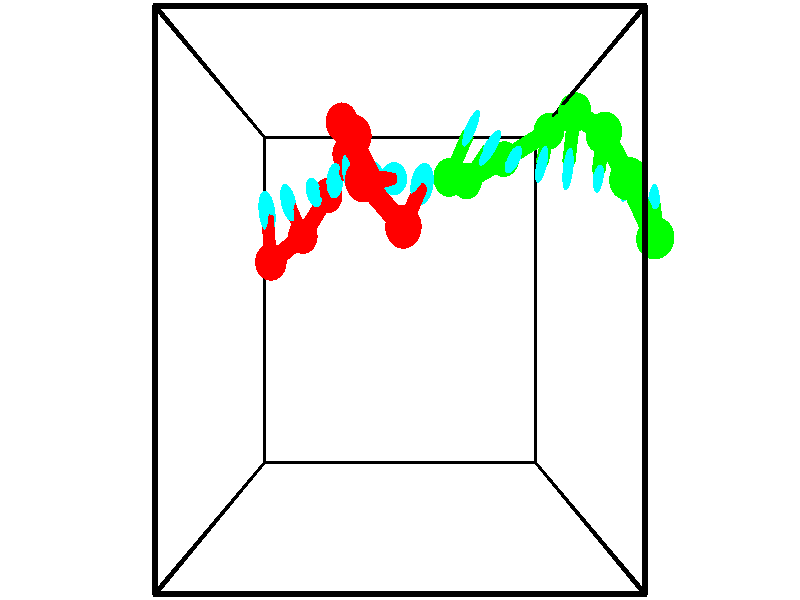 // switches for output
#declare DRAW_BASES = 1; // possible values are 0, 1; only relevant for DNA ribbons
#declare DRAW_BASES_TYPE = 3; // possible values are 1, 2, 3; only relevant for DNA ribbons
#declare DRAW_FOG = 0; // set to 1 to enable fog

#include "colors.inc"

#include "transforms.inc"
background { rgb <1, 1, 1>}

#default {
   normal{
       ripples 0.25
       frequency 0.20
       turbulence 0.2
       lambda 5
   }
	finish {
		phong 0.1
		phong_size 40.
	}
}

// original window dimensions: 1024x640


// camera settings

camera {
	sky <-0, 1, 0>
	up <-0, 1, 0>
	right 1.6 * <1, 0, 0>
	location <2.5, 2.5, 11.1562>
	look_at <2.5, 2.5, 2.5>
	direction <0, 0, -8.6562>
	angle 67.0682
}


# declare cpy_camera_pos = <2.5, 2.5, 11.1562>;
# if (DRAW_FOG = 1)
fog {
	fog_type 2
	up vnormalize(cpy_camera_pos)
	color rgbt<1,1,1,0.3>
	distance 1e-5
	fog_alt 3e-3
	fog_offset 4
}
# end


// LIGHTS

# declare lum = 6;
global_settings {
	ambient_light rgb lum * <0.05, 0.05, 0.05>
	max_trace_level 15
}# declare cpy_direct_light_amount = 0.25;
light_source
{	1000 * <-1, -1, 1>,
	rgb lum * cpy_direct_light_amount
	parallel
}

light_source
{	1000 * <1, 1, -1>,
	rgb lum * cpy_direct_light_amount
	parallel
}

// strand 0

// nucleotide -1

// particle -1
sphere {
	<2.546951, 3.337874, 2.857884> 0.250000
	pigment { color rgbt <1,0,0,0> }
	no_shadow
}
cylinder {
	<2.702309, 3.649689, 2.661324>,  <2.795523, 3.836777, 2.543387>, 0.100000
	pigment { color rgbt <1,0,0,0> }
	no_shadow
}
cylinder {
	<2.702309, 3.649689, 2.661324>,  <2.546951, 3.337874, 2.857884>, 0.100000
	pigment { color rgbt <1,0,0,0> }
	no_shadow
}

// particle -1
sphere {
	<2.702309, 3.649689, 2.661324> 0.100000
	pigment { color rgbt <1,0,0,0> }
	no_shadow
}
sphere {
	0, 1
	scale<0.080000,0.200000,0.300000>
	matrix <-0.722860, -0.072992, -0.687128,
		-0.571509, 0.622090, 0.535145,
		0.388394, 0.779535, -0.491400,
		2.818827, 3.883549, 2.513903>
	pigment { color rgbt <0,1,1,0> }
	no_shadow
}
cylinder {
	<1.993733, 3.870042, 2.854022>,  <2.546951, 3.337874, 2.857884>, 0.130000
	pigment { color rgbt <1,0,0,0> }
	no_shadow
}

// nucleotide -1

// particle -1
sphere {
	<1.993733, 3.870042, 2.854022> 0.250000
	pigment { color rgbt <1,0,0,0> }
	no_shadow
}
cylinder {
	<2.234474, 3.934013, 2.541050>,  <2.378919, 3.972396, 2.353267>, 0.100000
	pigment { color rgbt <1,0,0,0> }
	no_shadow
}
cylinder {
	<2.234474, 3.934013, 2.541050>,  <1.993733, 3.870042, 2.854022>, 0.100000
	pigment { color rgbt <1,0,0,0> }
	no_shadow
}

// particle -1
sphere {
	<2.234474, 3.934013, 2.541050> 0.100000
	pigment { color rgbt <1,0,0,0> }
	no_shadow
}
sphere {
	0, 1
	scale<0.080000,0.200000,0.300000>
	matrix <-0.797878, 0.078579, -0.597676,
		-0.034102, 0.983996, 0.174896,
		0.601854, 0.159928, -0.782429,
		2.415030, 3.981992, 2.306321>
	pigment { color rgbt <0,1,1,0> }
	no_shadow
}
cylinder {
	<1.839949, 4.470229, 2.459074>,  <1.993733, 3.870042, 2.854022>, 0.130000
	pigment { color rgbt <1,0,0,0> }
	no_shadow
}

// nucleotide -1

// particle -1
sphere {
	<1.839949, 4.470229, 2.459074> 0.250000
	pigment { color rgbt <1,0,0,0> }
	no_shadow
}
cylinder {
	<2.020565, 4.190346, 2.237617>,  <2.128935, 4.022416, 2.104743>, 0.100000
	pigment { color rgbt <1,0,0,0> }
	no_shadow
}
cylinder {
	<2.020565, 4.190346, 2.237617>,  <1.839949, 4.470229, 2.459074>, 0.100000
	pigment { color rgbt <1,0,0,0> }
	no_shadow
}

// particle -1
sphere {
	<2.020565, 4.190346, 2.237617> 0.100000
	pigment { color rgbt <1,0,0,0> }
	no_shadow
}
sphere {
	0, 1
	scale<0.080000,0.200000,0.300000>
	matrix <-0.766973, 0.012678, -0.641554,
		0.455920, 0.714316, -0.530933,
		0.451541, -0.699709, -0.553641,
		2.156027, 3.980433, 2.071525>
	pigment { color rgbt <0,1,1,0> }
	no_shadow
}
cylinder {
	<1.605506, 4.785218, 1.826672>,  <1.839949, 4.470229, 2.459074>, 0.130000
	pigment { color rgbt <1,0,0,0> }
	no_shadow
}

// nucleotide -1

// particle -1
sphere {
	<1.605506, 4.785218, 1.826672> 0.250000
	pigment { color rgbt <1,0,0,0> }
	no_shadow
}
cylinder {
	<1.690899, 4.394737, 1.841930>,  <1.742135, 4.160449, 1.851085>, 0.100000
	pigment { color rgbt <1,0,0,0> }
	no_shadow
}
cylinder {
	<1.690899, 4.394737, 1.841930>,  <1.605506, 4.785218, 1.826672>, 0.100000
	pigment { color rgbt <1,0,0,0> }
	no_shadow
}

// particle -1
sphere {
	<1.690899, 4.394737, 1.841930> 0.100000
	pigment { color rgbt <1,0,0,0> }
	no_shadow
}
sphere {
	0, 1
	scale<0.080000,0.200000,0.300000>
	matrix <-0.809157, -0.198562, -0.553026,
		0.547440, 0.087197, -0.832290,
		0.213483, -0.976202, 0.038145,
		1.754944, 4.101877, 1.853374>
	pigment { color rgbt <0,1,1,0> }
	no_shadow
}
cylinder {
	<1.624591, 4.522068, 1.096567>,  <1.605506, 4.785218, 1.826672>, 0.130000
	pigment { color rgbt <1,0,0,0> }
	no_shadow
}

// nucleotide -1

// particle -1
sphere {
	<1.624591, 4.522068, 1.096567> 0.250000
	pigment { color rgbt <1,0,0,0> }
	no_shadow
}
cylinder {
	<1.538235, 4.264717, 1.390358>,  <1.486421, 4.110306, 1.566632>, 0.100000
	pigment { color rgbt <1,0,0,0> }
	no_shadow
}
cylinder {
	<1.538235, 4.264717, 1.390358>,  <1.624591, 4.522068, 1.096567>, 0.100000
	pigment { color rgbt <1,0,0,0> }
	no_shadow
}

// particle -1
sphere {
	<1.538235, 4.264717, 1.390358> 0.100000
	pigment { color rgbt <1,0,0,0> }
	no_shadow
}
sphere {
	0, 1
	scale<0.080000,0.200000,0.300000>
	matrix <-0.932144, -0.088136, -0.351198,
		0.290686, -0.760458, -0.580693,
		-0.215892, -0.643378, 0.734477,
		1.473467, 4.071704, 1.610701>
	pigment { color rgbt <0,1,1,0> }
	no_shadow
}
cylinder {
	<1.252977, 4.001450, 0.736192>,  <1.624591, 4.522068, 1.096567>, 0.130000
	pigment { color rgbt <1,0,0,0> }
	no_shadow
}

// nucleotide -1

// particle -1
sphere {
	<1.252977, 4.001450, 0.736192> 0.250000
	pigment { color rgbt <1,0,0,0> }
	no_shadow
}
cylinder {
	<1.173931, 3.969299, 1.126984>,  <1.126504, 3.950009, 1.361459>, 0.100000
	pigment { color rgbt <1,0,0,0> }
	no_shadow
}
cylinder {
	<1.173931, 3.969299, 1.126984>,  <1.252977, 4.001450, 0.736192>, 0.100000
	pigment { color rgbt <1,0,0,0> }
	no_shadow
}

// particle -1
sphere {
	<1.173931, 3.969299, 1.126984> 0.100000
	pigment { color rgbt <1,0,0,0> }
	no_shadow
}
sphere {
	0, 1
	scale<0.080000,0.200000,0.300000>
	matrix <-0.959712, -0.187224, -0.209524,
		0.199755, -0.979023, -0.040141,
		-0.197614, -0.080378, 0.976979,
		1.114647, 3.945186, 1.420077>
	pigment { color rgbt <0,1,1,0> }
	no_shadow
}
cylinder {
	<0.832125, 3.411910, 0.790922>,  <1.252977, 4.001450, 0.736192>, 0.130000
	pigment { color rgbt <1,0,0,0> }
	no_shadow
}

// nucleotide -1

// particle -1
sphere {
	<0.832125, 3.411910, 0.790922> 0.250000
	pigment { color rgbt <1,0,0,0> }
	no_shadow
}
cylinder {
	<0.750931, 3.642754, 1.107338>,  <0.702214, 3.781260, 1.297187>, 0.100000
	pigment { color rgbt <1,0,0,0> }
	no_shadow
}
cylinder {
	<0.750931, 3.642754, 1.107338>,  <0.832125, 3.411910, 0.790922>, 0.100000
	pigment { color rgbt <1,0,0,0> }
	no_shadow
}

// particle -1
sphere {
	<0.750931, 3.642754, 1.107338> 0.100000
	pigment { color rgbt <1,0,0,0> }
	no_shadow
}
sphere {
	0, 1
	scale<0.080000,0.200000,0.300000>
	matrix <-0.971096, -0.015041, -0.238216,
		-0.125578, -0.816529, 0.563481,
		-0.202986, 0.577109, 0.791038,
		0.690035, 3.815886, 1.344650>
	pigment { color rgbt <0,1,1,0> }
	no_shadow
}
cylinder {
	<0.400339, 3.011425, 1.339592>,  <0.832125, 3.411910, 0.790922>, 0.130000
	pigment { color rgbt <1,0,0,0> }
	no_shadow
}

// nucleotide -1

// particle -1
sphere {
	<0.400339, 3.011425, 1.339592> 0.250000
	pigment { color rgbt <1,0,0,0> }
	no_shadow
}
cylinder {
	<0.353947, 3.405373, 1.288086>,  <0.326112, 3.641741, 1.257182>, 0.100000
	pigment { color rgbt <1,0,0,0> }
	no_shadow
}
cylinder {
	<0.353947, 3.405373, 1.288086>,  <0.400339, 3.011425, 1.339592>, 0.100000
	pigment { color rgbt <1,0,0,0> }
	no_shadow
}

// particle -1
sphere {
	<0.353947, 3.405373, 1.288086> 0.100000
	pigment { color rgbt <1,0,0,0> }
	no_shadow
}
sphere {
	0, 1
	scale<0.080000,0.200000,0.300000>
	matrix <-0.900592, -0.158949, -0.404561,
		-0.418907, 0.069044, 0.905400,
		-0.115980, 0.984870, -0.128766,
		0.319153, 3.700834, 1.249456>
	pigment { color rgbt <0,1,1,0> }
	no_shadow
}
// strand 1

// nucleotide -1

// particle -1
sphere {
	<3.273628, 4.103444, 1.676008> 0.250000
	pigment { color rgbt <0,1,0,0> }
	no_shadow
}
cylinder {
	<3.458733, 4.457870, 1.665154>,  <3.569795, 4.670527, 1.658641>, 0.100000
	pigment { color rgbt <0,1,0,0> }
	no_shadow
}
cylinder {
	<3.458733, 4.457870, 1.665154>,  <3.273628, 4.103444, 1.676008>, 0.100000
	pigment { color rgbt <0,1,0,0> }
	no_shadow
}

// particle -1
sphere {
	<3.458733, 4.457870, 1.665154> 0.100000
	pigment { color rgbt <0,1,0,0> }
	no_shadow
}
sphere {
	0, 1
	scale<0.080000,0.200000,0.300000>
	matrix <0.882931, -0.463429, -0.075268,
		-0.079268, 0.010871, -0.996794,
		0.462762, 0.886067, -0.027137,
		3.597561, 4.723691, 1.657012>
	pigment { color rgbt <0,1,1,0> }
	no_shadow
}
cylinder {
	<3.612376, 4.152249, 1.090562>,  <3.273628, 4.103444, 1.676008>, 0.130000
	pigment { color rgbt <0,1,0,0> }
	no_shadow
}

// nucleotide -1

// particle -1
sphere {
	<3.612376, 4.152249, 1.090562> 0.250000
	pigment { color rgbt <0,1,0,0> }
	no_shadow
}
cylinder {
	<3.785004, 4.351334, 1.391502>,  <3.888580, 4.470785, 1.572066>, 0.100000
	pigment { color rgbt <0,1,0,0> }
	no_shadow
}
cylinder {
	<3.785004, 4.351334, 1.391502>,  <3.612376, 4.152249, 1.090562>, 0.100000
	pigment { color rgbt <0,1,0,0> }
	no_shadow
}

// particle -1
sphere {
	<3.785004, 4.351334, 1.391502> 0.100000
	pigment { color rgbt <0,1,0,0> }
	no_shadow
}
sphere {
	0, 1
	scale<0.080000,0.200000,0.300000>
	matrix <0.865329, -0.464044, -0.189391,
		0.254861, 0.732766, -0.630952,
		0.431569, 0.497712, 0.752350,
		3.914474, 4.500648, 1.617207>
	pigment { color rgbt <0,1,1,0> }
	no_shadow
}
cylinder {
	<4.279510, 4.503986, 0.844317>,  <3.612376, 4.152249, 1.090562>, 0.130000
	pigment { color rgbt <0,1,0,0> }
	no_shadow
}

// nucleotide -1

// particle -1
sphere {
	<4.279510, 4.503986, 0.844317> 0.250000
	pigment { color rgbt <0,1,0,0> }
	no_shadow
}
cylinder {
	<4.293865, 4.425217, 1.236221>,  <4.302478, 4.377955, 1.471364>, 0.100000
	pigment { color rgbt <0,1,0,0> }
	no_shadow
}
cylinder {
	<4.293865, 4.425217, 1.236221>,  <4.279510, 4.503986, 0.844317>, 0.100000
	pigment { color rgbt <0,1,0,0> }
	no_shadow
}

// particle -1
sphere {
	<4.293865, 4.425217, 1.236221> 0.100000
	pigment { color rgbt <0,1,0,0> }
	no_shadow
}
sphere {
	0, 1
	scale<0.080000,0.200000,0.300000>
	matrix <0.876612, -0.464550, -0.125480,
		0.479858, 0.863374, 0.155954,
		0.035888, -0.196923, 0.979762,
		4.304632, 4.366140, 1.530150>
	pigment { color rgbt <0,1,1,0> }
	no_shadow
}
cylinder {
	<4.968186, 4.831349, 1.147462>,  <4.279510, 4.503986, 0.844317>, 0.130000
	pigment { color rgbt <0,1,0,0> }
	no_shadow
}

// nucleotide -1

// particle -1
sphere {
	<4.968186, 4.831349, 1.147462> 0.250000
	pigment { color rgbt <0,1,0,0> }
	no_shadow
}
cylinder {
	<4.846500, 4.526840, 1.376518>,  <4.773489, 4.344135, 1.513952>, 0.100000
	pigment { color rgbt <0,1,0,0> }
	no_shadow
}
cylinder {
	<4.846500, 4.526840, 1.376518>,  <4.968186, 4.831349, 1.147462>, 0.100000
	pigment { color rgbt <0,1,0,0> }
	no_shadow
}

// particle -1
sphere {
	<4.846500, 4.526840, 1.376518> 0.100000
	pigment { color rgbt <0,1,0,0> }
	no_shadow
}
sphere {
	0, 1
	scale<0.080000,0.200000,0.300000>
	matrix <0.951173, -0.275683, 0.138812,
		0.052194, 0.586910, 0.807968,
		-0.304213, -0.761272, 0.572642,
		4.755237, 4.298459, 1.548311>
	pigment { color rgbt <0,1,1,0> }
	no_shadow
}
cylinder {
	<5.197294, 4.915318, 1.824656>,  <4.968186, 4.831349, 1.147462>, 0.130000
	pigment { color rgbt <0,1,0,0> }
	no_shadow
}

// nucleotide -1

// particle -1
sphere {
	<5.197294, 4.915318, 1.824656> 0.250000
	pigment { color rgbt <0,1,0,0> }
	no_shadow
}
cylinder {
	<5.170258, 4.529419, 1.722916>,  <5.154036, 4.297880, 1.661871>, 0.100000
	pigment { color rgbt <0,1,0,0> }
	no_shadow
}
cylinder {
	<5.170258, 4.529419, 1.722916>,  <5.197294, 4.915318, 1.824656>, 0.100000
	pigment { color rgbt <0,1,0,0> }
	no_shadow
}

// particle -1
sphere {
	<5.170258, 4.529419, 1.722916> 0.100000
	pigment { color rgbt <0,1,0,0> }
	no_shadow
}
sphere {
	0, 1
	scale<0.080000,0.200000,0.300000>
	matrix <0.959683, -0.132581, 0.247852,
		-0.272837, -0.227344, 0.934813,
		-0.067591, -0.964747, -0.254351,
		5.149981, 4.239995, 1.646610>
	pigment { color rgbt <0,1,1,0> }
	no_shadow
}
cylinder {
	<5.453766, 4.517008, 2.403065>,  <5.197294, 4.915318, 1.824656>, 0.130000
	pigment { color rgbt <0,1,0,0> }
	no_shadow
}

// nucleotide -1

// particle -1
sphere {
	<5.453766, 4.517008, 2.403065> 0.250000
	pigment { color rgbt <0,1,0,0> }
	no_shadow
}
cylinder {
	<5.517563, 4.297119, 2.075073>,  <5.555841, 4.165186, 1.878278>, 0.100000
	pigment { color rgbt <0,1,0,0> }
	no_shadow
}
cylinder {
	<5.517563, 4.297119, 2.075073>,  <5.453766, 4.517008, 2.403065>, 0.100000
	pigment { color rgbt <0,1,0,0> }
	no_shadow
}

// particle -1
sphere {
	<5.517563, 4.297119, 2.075073> 0.100000
	pigment { color rgbt <0,1,0,0> }
	no_shadow
}
sphere {
	0, 1
	scale<0.080000,0.200000,0.300000>
	matrix <0.975705, -0.038599, 0.215659,
		-0.150203, -0.834455, 0.530211,
		0.159492, -0.549722, -0.819980,
		5.565411, 4.132203, 1.829079>
	pigment { color rgbt <0,1,1,0> }
	no_shadow
}
cylinder {
	<5.705632, 3.920732, 2.669715>,  <5.453766, 4.517008, 2.403065>, 0.130000
	pigment { color rgbt <0,1,0,0> }
	no_shadow
}

// nucleotide -1

// particle -1
sphere {
	<5.705632, 3.920732, 2.669715> 0.250000
	pigment { color rgbt <0,1,0,0> }
	no_shadow
}
cylinder {
	<5.835775, 3.932068, 2.291649>,  <5.913861, 3.938869, 2.064809>, 0.100000
	pigment { color rgbt <0,1,0,0> }
	no_shadow
}
cylinder {
	<5.835775, 3.932068, 2.291649>,  <5.705632, 3.920732, 2.669715>, 0.100000
	pigment { color rgbt <0,1,0,0> }
	no_shadow
}

// particle -1
sphere {
	<5.835775, 3.932068, 2.291649> 0.100000
	pigment { color rgbt <0,1,0,0> }
	no_shadow
}
sphere {
	0, 1
	scale<0.080000,0.200000,0.300000>
	matrix <0.912313, -0.272248, 0.305885,
		-0.248650, -0.961809, -0.114434,
		0.325358, 0.028342, -0.945166,
		5.933383, 3.940570, 2.008099>
	pigment { color rgbt <0,1,1,0> }
	no_shadow
}
cylinder {
	<6.111051, 3.228753, 2.611760>,  <5.705632, 3.920732, 2.669715>, 0.130000
	pigment { color rgbt <0,1,0,0> }
	no_shadow
}

// nucleotide -1

// particle -1
sphere {
	<6.111051, 3.228753, 2.611760> 0.250000
	pigment { color rgbt <0,1,0,0> }
	no_shadow
}
cylinder {
	<6.215960, 3.500824, 2.337952>,  <6.278905, 3.664067, 2.173666>, 0.100000
	pigment { color rgbt <0,1,0,0> }
	no_shadow
}
cylinder {
	<6.215960, 3.500824, 2.337952>,  <6.111051, 3.228753, 2.611760>, 0.100000
	pigment { color rgbt <0,1,0,0> }
	no_shadow
}

// particle -1
sphere {
	<6.215960, 3.500824, 2.337952> 0.100000
	pigment { color rgbt <0,1,0,0> }
	no_shadow
}
sphere {
	0, 1
	scale<0.080000,0.200000,0.300000>
	matrix <0.951087, -0.062204, 0.302597,
		0.163240, -0.730403, -0.663223,
		0.262273, 0.680179, -0.684522,
		6.294641, 3.704878, 2.132595>
	pigment { color rgbt <0,1,1,0> }
	no_shadow
}
// box output
cylinder {
	<0.000000, 0.000000, 0.000000>,  <5.000000, 0.000000, 0.000000>, 0.025000
	pigment { color rgbt <0,0,0,0> }
	no_shadow
}
cylinder {
	<0.000000, 0.000000, 0.000000>,  <0.000000, 5.000000, 0.000000>, 0.025000
	pigment { color rgbt <0,0,0,0> }
	no_shadow
}
cylinder {
	<0.000000, 0.000000, 0.000000>,  <0.000000, 0.000000, 5.000000>, 0.025000
	pigment { color rgbt <0,0,0,0> }
	no_shadow
}
cylinder {
	<5.000000, 5.000000, 5.000000>,  <0.000000, 5.000000, 5.000000>, 0.025000
	pigment { color rgbt <0,0,0,0> }
	no_shadow
}
cylinder {
	<5.000000, 5.000000, 5.000000>,  <5.000000, 0.000000, 5.000000>, 0.025000
	pigment { color rgbt <0,0,0,0> }
	no_shadow
}
cylinder {
	<5.000000, 5.000000, 5.000000>,  <5.000000, 5.000000, 0.000000>, 0.025000
	pigment { color rgbt <0,0,0,0> }
	no_shadow
}
cylinder {
	<0.000000, 0.000000, 5.000000>,  <0.000000, 5.000000, 5.000000>, 0.025000
	pigment { color rgbt <0,0,0,0> }
	no_shadow
}
cylinder {
	<0.000000, 0.000000, 5.000000>,  <5.000000, 0.000000, 5.000000>, 0.025000
	pigment { color rgbt <0,0,0,0> }
	no_shadow
}
cylinder {
	<5.000000, 5.000000, 0.000000>,  <0.000000, 5.000000, 0.000000>, 0.025000
	pigment { color rgbt <0,0,0,0> }
	no_shadow
}
cylinder {
	<5.000000, 5.000000, 0.000000>,  <5.000000, 0.000000, 0.000000>, 0.025000
	pigment { color rgbt <0,0,0,0> }
	no_shadow
}
cylinder {
	<5.000000, 0.000000, 5.000000>,  <5.000000, 0.000000, 0.000000>, 0.025000
	pigment { color rgbt <0,0,0,0> }
	no_shadow
}
cylinder {
	<0.000000, 5.000000, 0.000000>,  <0.000000, 5.000000, 5.000000>, 0.025000
	pigment { color rgbt <0,0,0,0> }
	no_shadow
}
// end of box output
